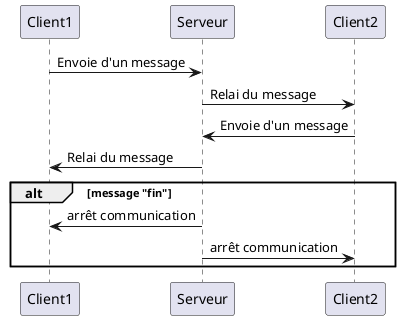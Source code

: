 @startuml

Client1 -> Serveur: Envoie d'un message
Serveur -> Client2: Relai du message
Client2 -> Serveur: Envoie d'un message
Serveur -> Client1: Relai du message

alt message "fin"
    Serveur -> Client1: arrêt communication
    Serveur -> Client2: arrêt communication
end
@enduml